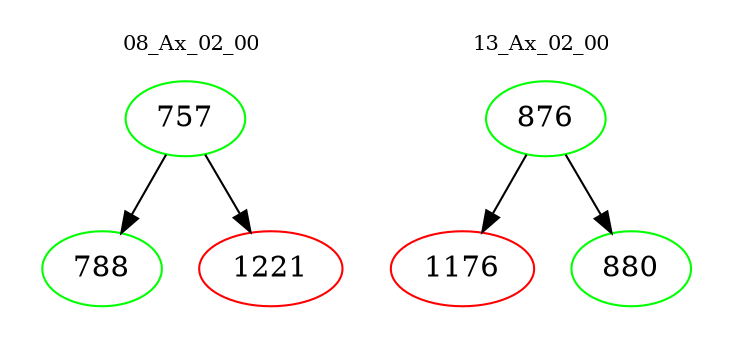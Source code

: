 digraph{
subgraph cluster_0 {
color = white
label = "08_Ax_02_00";
fontsize=10;
T0_757 [label="757", color="green"]
T0_757 -> T0_788 [color="black"]
T0_788 [label="788", color="green"]
T0_757 -> T0_1221 [color="black"]
T0_1221 [label="1221", color="red"]
}
subgraph cluster_1 {
color = white
label = "13_Ax_02_00";
fontsize=10;
T1_876 [label="876", color="green"]
T1_876 -> T1_1176 [color="black"]
T1_1176 [label="1176", color="red"]
T1_876 -> T1_880 [color="black"]
T1_880 [label="880", color="green"]
}
}
